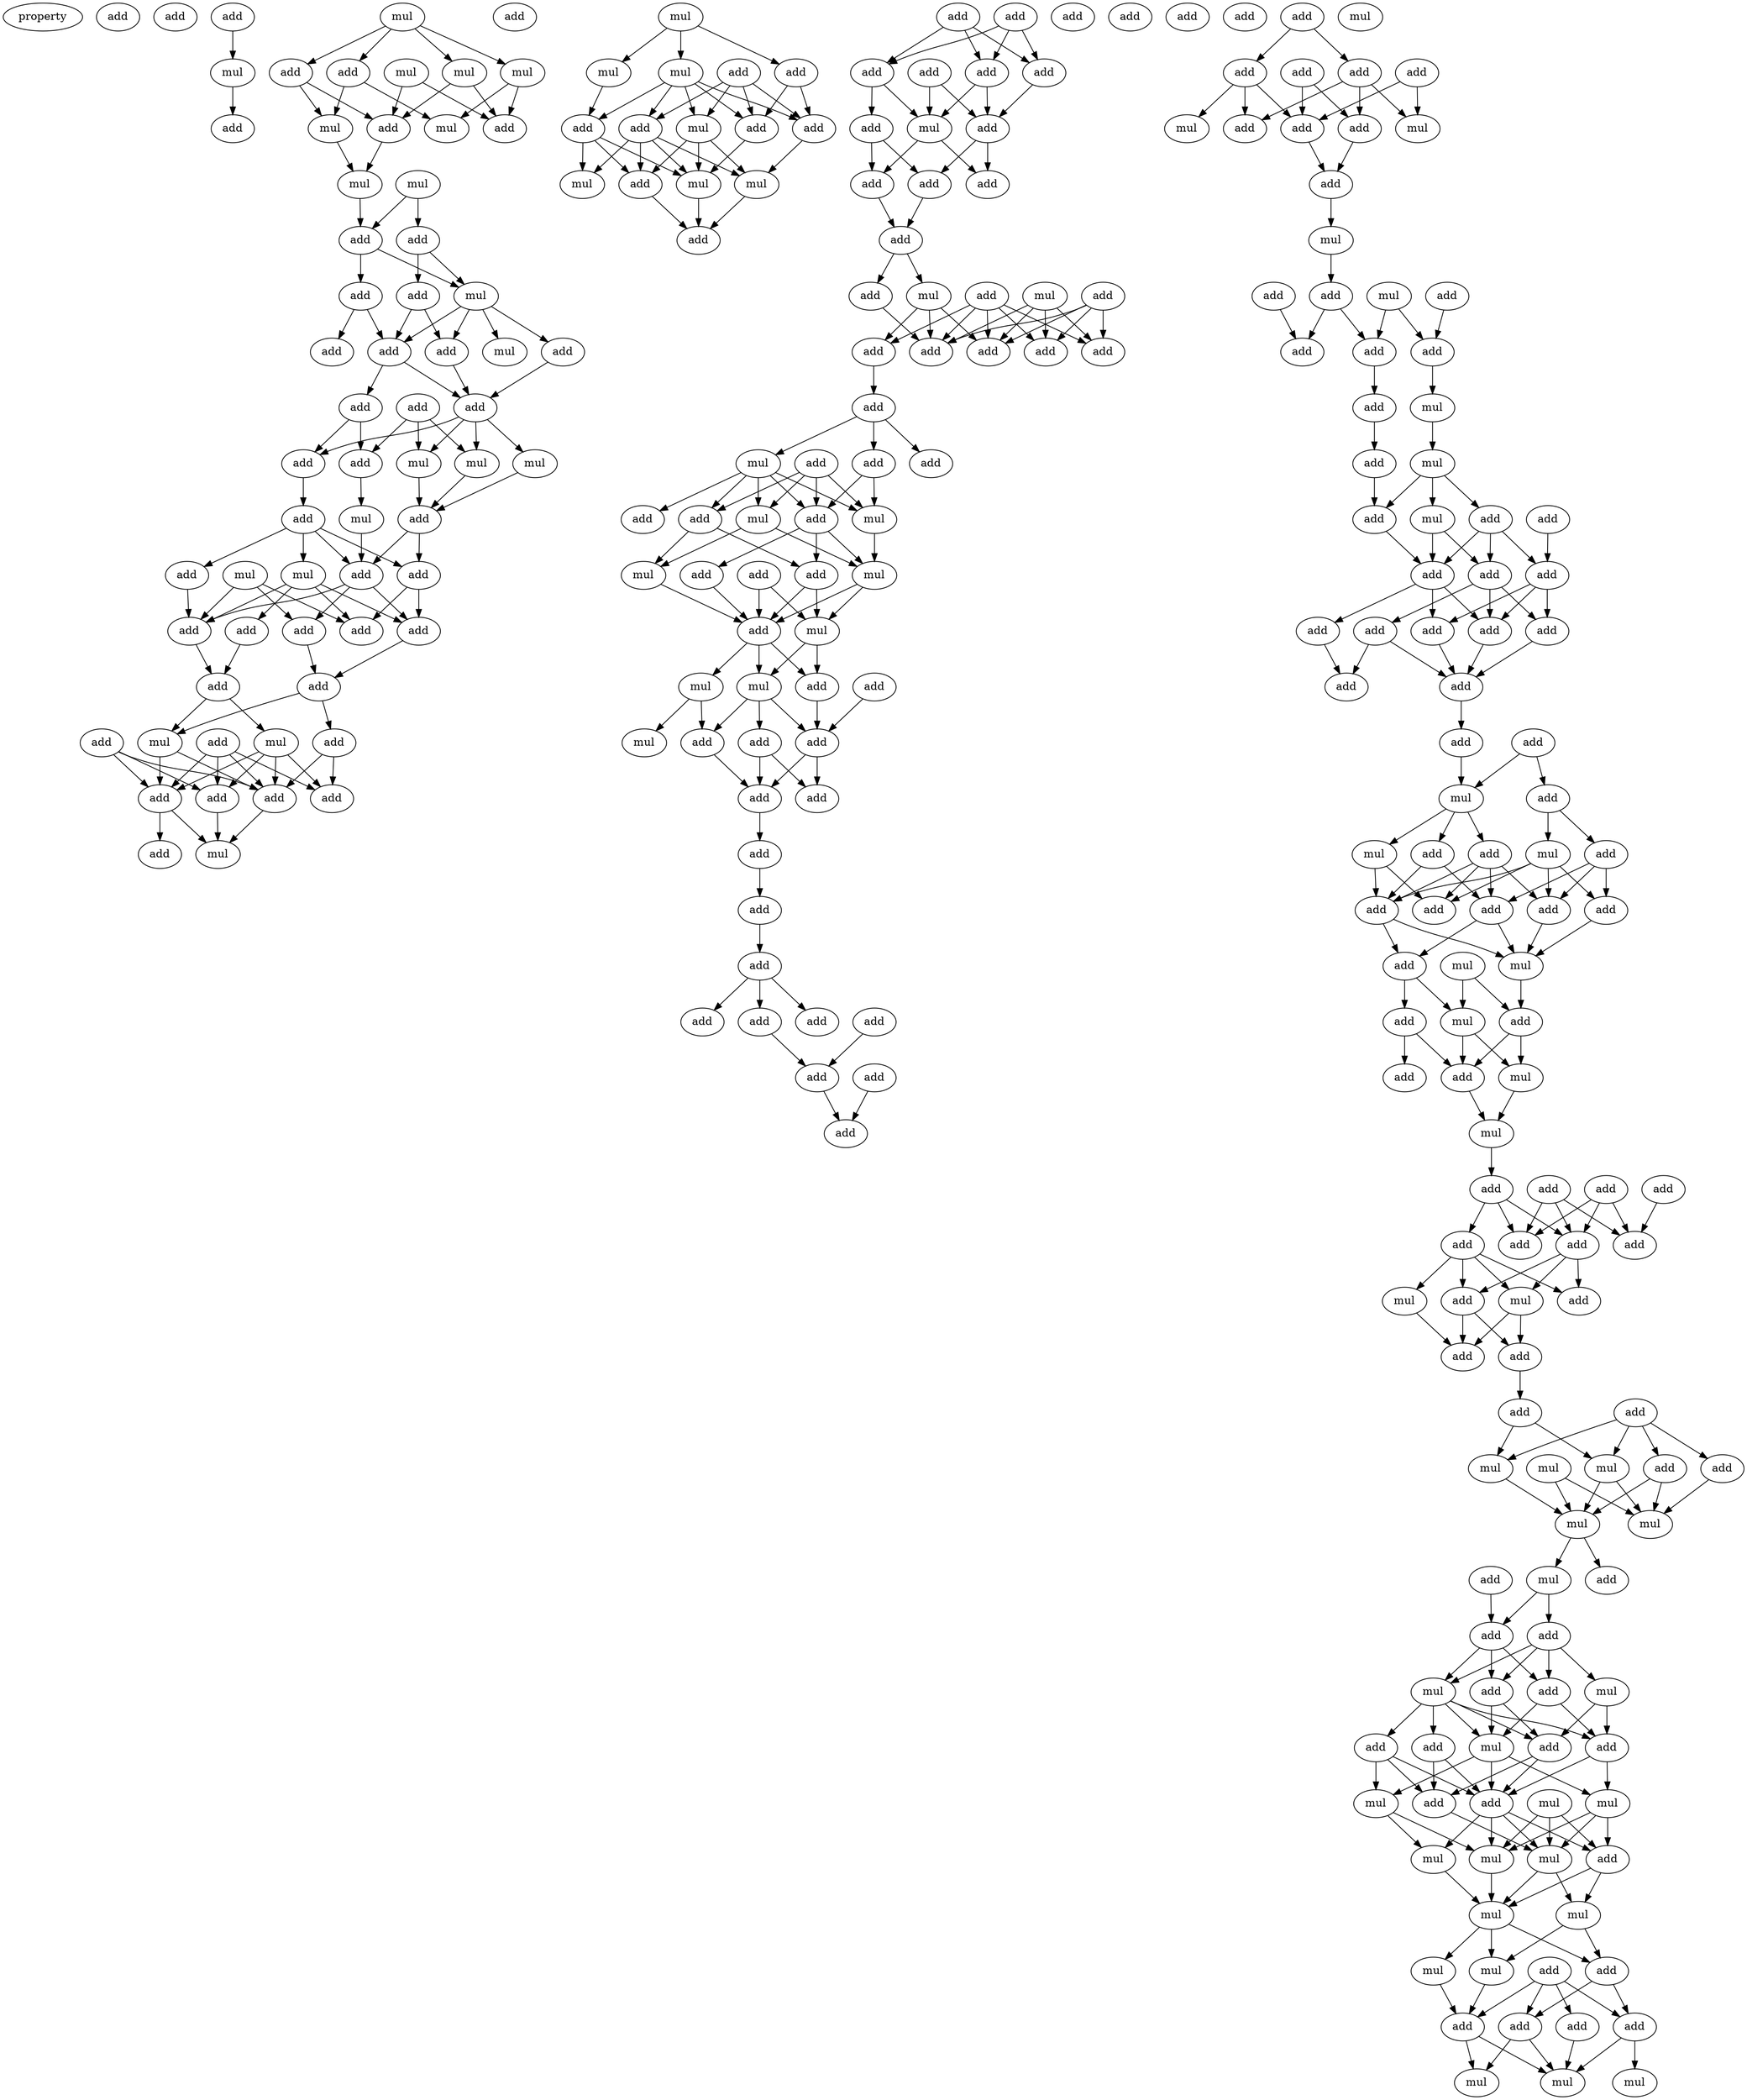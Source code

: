 digraph {
    node [fontcolor=black]
    property [mul=2,lf=1.1]
    0 [ label = add ];
    1 [ label = add ];
    2 [ label = add ];
    3 [ label = mul ];
    4 [ label = add ];
    5 [ label = mul ];
    6 [ label = mul ];
    7 [ label = mul ];
    8 [ label = mul ];
    9 [ label = add ];
    10 [ label = add ];
    11 [ label = mul ];
    12 [ label = add ];
    13 [ label = add ];
    14 [ label = mul ];
    15 [ label = mul ];
    16 [ label = mul ];
    17 [ label = add ];
    18 [ label = add ];
    19 [ label = add ];
    20 [ label = mul ];
    21 [ label = add ];
    22 [ label = add ];
    23 [ label = mul ];
    24 [ label = add ];
    25 [ label = add ];
    26 [ label = add ];
    27 [ label = add ];
    28 [ label = add ];
    29 [ label = add ];
    30 [ label = add ];
    31 [ label = mul ];
    32 [ label = mul ];
    33 [ label = add ];
    34 [ label = mul ];
    35 [ label = add ];
    36 [ label = mul ];
    37 [ label = add ];
    38 [ label = add ];
    39 [ label = mul ];
    40 [ label = add ];
    41 [ label = add ];
    42 [ label = add ];
    43 [ label = mul ];
    44 [ label = add ];
    45 [ label = add ];
    46 [ label = add ];
    47 [ label = add ];
    48 [ label = add ];
    49 [ label = add ];
    50 [ label = add ];
    51 [ label = add ];
    52 [ label = add ];
    53 [ label = mul ];
    54 [ label = mul ];
    55 [ label = add ];
    56 [ label = add ];
    57 [ label = add ];
    58 [ label = add ];
    59 [ label = add ];
    60 [ label = mul ];
    61 [ label = add ];
    62 [ label = mul ];
    63 [ label = mul ];
    64 [ label = mul ];
    65 [ label = add ];
    66 [ label = add ];
    67 [ label = add ];
    68 [ label = mul ];
    69 [ label = add ];
    70 [ label = add ];
    71 [ label = add ];
    72 [ label = mul ];
    73 [ label = add ];
    74 [ label = mul ];
    75 [ label = mul ];
    76 [ label = add ];
    77 [ label = add ];
    78 [ label = add ];
    79 [ label = add ];
    80 [ label = add ];
    81 [ label = add ];
    82 [ label = add ];
    83 [ label = add ];
    84 [ label = add ];
    85 [ label = add ];
    86 [ label = mul ];
    87 [ label = add ];
    88 [ label = add ];
    89 [ label = add ];
    90 [ label = add ];
    91 [ label = add ];
    92 [ label = add ];
    93 [ label = mul ];
    94 [ label = add ];
    95 [ label = mul ];
    96 [ label = add ];
    97 [ label = add ];
    98 [ label = add ];
    99 [ label = add ];
    100 [ label = add ];
    101 [ label = add ];
    102 [ label = add ];
    103 [ label = add ];
    104 [ label = mul ];
    105 [ label = add ];
    106 [ label = add ];
    107 [ label = add ];
    108 [ label = mul ];
    109 [ label = add ];
    110 [ label = add ];
    111 [ label = mul ];
    112 [ label = mul ];
    113 [ label = add ];
    114 [ label = add ];
    115 [ label = add ];
    116 [ label = mul ];
    117 [ label = mul ];
    118 [ label = add ];
    119 [ label = mul ];
    120 [ label = add ];
    121 [ label = mul ];
    122 [ label = add ];
    123 [ label = mul ];
    124 [ label = add ];
    125 [ label = add ];
    126 [ label = add ];
    127 [ label = add ];
    128 [ label = add ];
    129 [ label = add ];
    130 [ label = add ];
    131 [ label = add ];
    132 [ label = add ];
    133 [ label = add ];
    134 [ label = add ];
    135 [ label = add ];
    136 [ label = add ];
    137 [ label = add ];
    138 [ label = add ];
    139 [ label = add ];
    140 [ label = add ];
    141 [ label = add ];
    142 [ label = add ];
    143 [ label = add ];
    144 [ label = add ];
    145 [ label = add ];
    146 [ label = add ];
    147 [ label = mul ];
    148 [ label = add ];
    149 [ label = add ];
    150 [ label = mul ];
    151 [ label = add ];
    152 [ label = mul ];
    153 [ label = add ];
    154 [ label = add ];
    155 [ label = add ];
    156 [ label = mul ];
    157 [ label = add ];
    158 [ label = add ];
    159 [ label = add ];
    160 [ label = mul ];
    161 [ label = add ];
    162 [ label = add ];
    163 [ label = mul ];
    164 [ label = mul ];
    165 [ label = add ];
    166 [ label = add ];
    167 [ label = add ];
    168 [ label = add ];
    169 [ label = add ];
    170 [ label = add ];
    171 [ label = add ];
    172 [ label = add ];
    173 [ label = add ];
    174 [ label = add ];
    175 [ label = add ];
    176 [ label = add ];
    177 [ label = add ];
    178 [ label = add ];
    179 [ label = add ];
    180 [ label = add ];
    181 [ label = mul ];
    182 [ label = add ];
    183 [ label = mul ];
    184 [ label = add ];
    185 [ label = add ];
    186 [ label = mul ];
    187 [ label = add ];
    188 [ label = add ];
    189 [ label = add ];
    190 [ label = add ];
    191 [ label = add ];
    192 [ label = mul ];
    193 [ label = add ];
    194 [ label = mul ];
    195 [ label = mul ];
    196 [ label = add ];
    197 [ label = add ];
    198 [ label = add ];
    199 [ label = add ];
    200 [ label = mul ];
    201 [ label = mul ];
    202 [ label = add ];
    203 [ label = add ];
    204 [ label = add ];
    205 [ label = mul ];
    206 [ label = add ];
    207 [ label = add ];
    208 [ label = add ];
    209 [ label = add ];
    210 [ label = add ];
    211 [ label = mul ];
    212 [ label = add ];
    213 [ label = mul ];
    214 [ label = add ];
    215 [ label = add ];
    216 [ label = add ];
    217 [ label = add ];
    218 [ label = add ];
    219 [ label = mul ];
    220 [ label = mul ];
    221 [ label = add ];
    222 [ label = add ];
    223 [ label = mul ];
    224 [ label = mul ];
    225 [ label = mul ];
    226 [ label = add ];
    227 [ label = add ];
    228 [ label = mul ];
    229 [ label = add ];
    230 [ label = add ];
    231 [ label = mul ];
    232 [ label = add ];
    233 [ label = add ];
    234 [ label = mul ];
    235 [ label = add ];
    236 [ label = mul ];
    237 [ label = add ];
    238 [ label = add ];
    239 [ label = add ];
    240 [ label = mul ];
    241 [ label = mul ];
    242 [ label = mul ];
    243 [ label = add ];
    244 [ label = add ];
    245 [ label = mul ];
    246 [ label = mul ];
    247 [ label = mul ];
    248 [ label = add ];
    249 [ label = mul ];
    250 [ label = mul ];
    251 [ label = add ];
    252 [ label = add ];
    253 [ label = mul ];
    254 [ label = mul ];
    255 [ label = add ];
    256 [ label = add ];
    257 [ label = add ];
    258 [ label = add ];
    259 [ label = mul ];
    260 [ label = mul ];
    261 [ label = mul ];
    2 -> 3 [ name = 0 ];
    3 -> 4 [ name = 1 ];
    5 -> 6 [ name = 2 ];
    5 -> 7 [ name = 3 ];
    5 -> 9 [ name = 4 ];
    5 -> 10 [ name = 5 ];
    6 -> 13 [ name = 6 ];
    6 -> 14 [ name = 7 ];
    7 -> 12 [ name = 8 ];
    7 -> 13 [ name = 9 ];
    8 -> 12 [ name = 10 ];
    8 -> 13 [ name = 11 ];
    9 -> 11 [ name = 12 ];
    9 -> 14 [ name = 13 ];
    10 -> 11 [ name = 14 ];
    10 -> 12 [ name = 15 ];
    11 -> 15 [ name = 16 ];
    12 -> 15 [ name = 17 ];
    15 -> 18 [ name = 18 ];
    16 -> 17 [ name = 19 ];
    16 -> 18 [ name = 20 ];
    17 -> 20 [ name = 21 ];
    17 -> 21 [ name = 22 ];
    18 -> 20 [ name = 23 ];
    18 -> 22 [ name = 24 ];
    20 -> 23 [ name = 25 ];
    20 -> 24 [ name = 26 ];
    20 -> 26 [ name = 27 ];
    20 -> 27 [ name = 28 ];
    21 -> 24 [ name = 29 ];
    21 -> 27 [ name = 30 ];
    22 -> 24 [ name = 31 ];
    22 -> 25 [ name = 32 ];
    24 -> 29 [ name = 33 ];
    24 -> 30 [ name = 34 ];
    26 -> 30 [ name = 35 ];
    27 -> 30 [ name = 36 ];
    28 -> 31 [ name = 37 ];
    28 -> 34 [ name = 38 ];
    28 -> 35 [ name = 39 ];
    29 -> 33 [ name = 40 ];
    29 -> 35 [ name = 41 ];
    30 -> 31 [ name = 42 ];
    30 -> 32 [ name = 43 ];
    30 -> 33 [ name = 44 ];
    30 -> 34 [ name = 45 ];
    31 -> 37 [ name = 46 ];
    32 -> 37 [ name = 47 ];
    33 -> 38 [ name = 48 ];
    34 -> 37 [ name = 49 ];
    35 -> 36 [ name = 50 ];
    36 -> 40 [ name = 51 ];
    37 -> 40 [ name = 52 ];
    37 -> 42 [ name = 53 ];
    38 -> 39 [ name = 54 ];
    38 -> 40 [ name = 55 ];
    38 -> 41 [ name = 56 ];
    38 -> 42 [ name = 57 ];
    39 -> 44 [ name = 58 ];
    39 -> 45 [ name = 59 ];
    39 -> 46 [ name = 60 ];
    39 -> 48 [ name = 61 ];
    40 -> 45 [ name = 62 ];
    40 -> 46 [ name = 63 ];
    40 -> 47 [ name = 64 ];
    41 -> 46 [ name = 65 ];
    42 -> 45 [ name = 66 ];
    42 -> 48 [ name = 67 ];
    43 -> 46 [ name = 68 ];
    43 -> 47 [ name = 69 ];
    43 -> 48 [ name = 70 ];
    44 -> 49 [ name = 71 ];
    45 -> 50 [ name = 72 ];
    46 -> 49 [ name = 73 ];
    47 -> 50 [ name = 74 ];
    49 -> 53 [ name = 75 ];
    49 -> 54 [ name = 76 ];
    50 -> 51 [ name = 77 ];
    50 -> 53 [ name = 78 ];
    51 -> 56 [ name = 79 ];
    51 -> 57 [ name = 80 ];
    52 -> 57 [ name = 81 ];
    52 -> 58 [ name = 82 ];
    52 -> 59 [ name = 83 ];
    53 -> 57 [ name = 84 ];
    53 -> 58 [ name = 85 ];
    54 -> 56 [ name = 86 ];
    54 -> 57 [ name = 87 ];
    54 -> 58 [ name = 88 ];
    54 -> 59 [ name = 89 ];
    55 -> 56 [ name = 90 ];
    55 -> 57 [ name = 91 ];
    55 -> 58 [ name = 92 ];
    55 -> 59 [ name = 93 ];
    57 -> 60 [ name = 94 ];
    58 -> 60 [ name = 95 ];
    58 -> 61 [ name = 96 ];
    59 -> 60 [ name = 97 ];
    62 -> 63 [ name = 98 ];
    62 -> 64 [ name = 99 ];
    62 -> 65 [ name = 100 ];
    63 -> 69 [ name = 101 ];
    64 -> 67 [ name = 102 ];
    64 -> 68 [ name = 103 ];
    64 -> 69 [ name = 104 ];
    64 -> 70 [ name = 105 ];
    64 -> 71 [ name = 106 ];
    65 -> 67 [ name = 107 ];
    65 -> 70 [ name = 108 ];
    66 -> 67 [ name = 109 ];
    66 -> 68 [ name = 110 ];
    66 -> 70 [ name = 111 ];
    66 -> 71 [ name = 112 ];
    67 -> 74 [ name = 113 ];
    68 -> 72 [ name = 114 ];
    68 -> 73 [ name = 115 ];
    68 -> 74 [ name = 116 ];
    69 -> 72 [ name = 117 ];
    69 -> 73 [ name = 118 ];
    69 -> 75 [ name = 119 ];
    70 -> 72 [ name = 120 ];
    71 -> 72 [ name = 121 ];
    71 -> 73 [ name = 122 ];
    71 -> 74 [ name = 123 ];
    71 -> 75 [ name = 124 ];
    72 -> 76 [ name = 125 ];
    73 -> 76 [ name = 126 ];
    74 -> 76 [ name = 127 ];
    77 -> 81 [ name = 128 ];
    77 -> 82 [ name = 129 ];
    77 -> 83 [ name = 130 ];
    78 -> 81 [ name = 131 ];
    78 -> 82 [ name = 132 ];
    78 -> 83 [ name = 133 ];
    79 -> 85 [ name = 134 ];
    79 -> 86 [ name = 135 ];
    81 -> 84 [ name = 136 ];
    81 -> 86 [ name = 137 ];
    82 -> 85 [ name = 138 ];
    83 -> 85 [ name = 139 ];
    83 -> 86 [ name = 140 ];
    84 -> 88 [ name = 141 ];
    84 -> 89 [ name = 142 ];
    85 -> 87 [ name = 143 ];
    85 -> 89 [ name = 144 ];
    86 -> 87 [ name = 145 ];
    86 -> 88 [ name = 146 ];
    88 -> 90 [ name = 147 ];
    89 -> 90 [ name = 148 ];
    90 -> 93 [ name = 149 ];
    90 -> 94 [ name = 150 ];
    92 -> 97 [ name = 151 ];
    92 -> 99 [ name = 152 ];
    92 -> 100 [ name = 153 ];
    92 -> 101 [ name = 154 ];
    93 -> 97 [ name = 155 ];
    93 -> 98 [ name = 156 ];
    93 -> 101 [ name = 157 ];
    94 -> 97 [ name = 158 ];
    95 -> 97 [ name = 159 ];
    95 -> 99 [ name = 160 ];
    95 -> 100 [ name = 161 ];
    95 -> 101 [ name = 162 ];
    96 -> 97 [ name = 163 ];
    96 -> 98 [ name = 164 ];
    96 -> 99 [ name = 165 ];
    96 -> 100 [ name = 166 ];
    96 -> 101 [ name = 167 ];
    98 -> 102 [ name = 168 ];
    102 -> 103 [ name = 169 ];
    102 -> 104 [ name = 170 ];
    102 -> 106 [ name = 171 ];
    103 -> 108 [ name = 172 ];
    103 -> 109 [ name = 173 ];
    104 -> 107 [ name = 174 ];
    104 -> 108 [ name = 175 ];
    104 -> 109 [ name = 176 ];
    104 -> 110 [ name = 177 ];
    104 -> 111 [ name = 178 ];
    105 -> 108 [ name = 179 ];
    105 -> 109 [ name = 180 ];
    105 -> 110 [ name = 181 ];
    105 -> 111 [ name = 182 ];
    108 -> 112 [ name = 183 ];
    109 -> 112 [ name = 184 ];
    109 -> 114 [ name = 185 ];
    109 -> 115 [ name = 186 ];
    110 -> 115 [ name = 187 ];
    110 -> 116 [ name = 188 ];
    111 -> 112 [ name = 189 ];
    111 -> 116 [ name = 190 ];
    112 -> 117 [ name = 191 ];
    112 -> 118 [ name = 192 ];
    113 -> 117 [ name = 193 ];
    113 -> 118 [ name = 194 ];
    114 -> 118 [ name = 195 ];
    115 -> 117 [ name = 196 ];
    115 -> 118 [ name = 197 ];
    116 -> 118 [ name = 198 ];
    117 -> 120 [ name = 199 ];
    117 -> 121 [ name = 200 ];
    118 -> 119 [ name = 201 ];
    118 -> 120 [ name = 202 ];
    118 -> 121 [ name = 203 ];
    119 -> 123 [ name = 204 ];
    119 -> 124 [ name = 205 ];
    120 -> 126 [ name = 206 ];
    121 -> 124 [ name = 207 ];
    121 -> 125 [ name = 208 ];
    121 -> 126 [ name = 209 ];
    122 -> 126 [ name = 210 ];
    124 -> 128 [ name = 211 ];
    125 -> 127 [ name = 212 ];
    125 -> 128 [ name = 213 ];
    126 -> 127 [ name = 214 ];
    126 -> 128 [ name = 215 ];
    128 -> 129 [ name = 216 ];
    129 -> 130 [ name = 217 ];
    130 -> 131 [ name = 218 ];
    131 -> 133 [ name = 219 ];
    131 -> 134 [ name = 220 ];
    131 -> 135 [ name = 221 ];
    132 -> 137 [ name = 222 ];
    134 -> 137 [ name = 223 ];
    136 -> 138 [ name = 224 ];
    137 -> 138 [ name = 225 ];
    141 -> 142 [ name = 226 ];
    141 -> 143 [ name = 227 ];
    142 -> 146 [ name = 228 ];
    142 -> 147 [ name = 229 ];
    142 -> 149 [ name = 230 ];
    143 -> 146 [ name = 231 ];
    143 -> 148 [ name = 232 ];
    143 -> 150 [ name = 233 ];
    144 -> 148 [ name = 234 ];
    144 -> 149 [ name = 235 ];
    145 -> 149 [ name = 236 ];
    145 -> 150 [ name = 237 ];
    148 -> 151 [ name = 238 ];
    149 -> 151 [ name = 239 ];
    151 -> 152 [ name = 240 ];
    152 -> 155 [ name = 241 ];
    153 -> 158 [ name = 242 ];
    154 -> 157 [ name = 243 ];
    155 -> 157 [ name = 244 ];
    155 -> 159 [ name = 245 ];
    156 -> 158 [ name = 246 ];
    156 -> 159 [ name = 247 ];
    158 -> 160 [ name = 248 ];
    159 -> 161 [ name = 249 ];
    160 -> 163 [ name = 250 ];
    161 -> 162 [ name = 251 ];
    162 -> 167 [ name = 252 ];
    163 -> 164 [ name = 253 ];
    163 -> 166 [ name = 254 ];
    163 -> 167 [ name = 255 ];
    164 -> 168 [ name = 256 ];
    164 -> 170 [ name = 257 ];
    165 -> 169 [ name = 258 ];
    166 -> 168 [ name = 259 ];
    166 -> 169 [ name = 260 ];
    166 -> 170 [ name = 261 ];
    167 -> 168 [ name = 262 ];
    168 -> 171 [ name = 263 ];
    168 -> 172 [ name = 264 ];
    168 -> 175 [ name = 265 ];
    169 -> 171 [ name = 266 ];
    169 -> 173 [ name = 267 ];
    169 -> 175 [ name = 268 ];
    170 -> 171 [ name = 269 ];
    170 -> 173 [ name = 270 ];
    170 -> 174 [ name = 271 ];
    171 -> 176 [ name = 272 ];
    172 -> 177 [ name = 273 ];
    173 -> 176 [ name = 274 ];
    174 -> 176 [ name = 275 ];
    174 -> 177 [ name = 276 ];
    175 -> 176 [ name = 277 ];
    176 -> 179 [ name = 278 ];
    178 -> 180 [ name = 279 ];
    178 -> 181 [ name = 280 ];
    179 -> 181 [ name = 281 ];
    180 -> 183 [ name = 282 ];
    180 -> 184 [ name = 283 ];
    181 -> 182 [ name = 284 ];
    181 -> 185 [ name = 285 ];
    181 -> 186 [ name = 286 ];
    182 -> 189 [ name = 287 ];
    182 -> 191 [ name = 288 ];
    183 -> 187 [ name = 289 ];
    183 -> 188 [ name = 290 ];
    183 -> 190 [ name = 291 ];
    183 -> 191 [ name = 292 ];
    184 -> 187 [ name = 293 ];
    184 -> 188 [ name = 294 ];
    184 -> 189 [ name = 295 ];
    185 -> 188 [ name = 296 ];
    185 -> 189 [ name = 297 ];
    185 -> 190 [ name = 298 ];
    185 -> 191 [ name = 299 ];
    186 -> 190 [ name = 300 ];
    186 -> 191 [ name = 301 ];
    187 -> 194 [ name = 302 ];
    188 -> 194 [ name = 303 ];
    189 -> 193 [ name = 304 ];
    189 -> 194 [ name = 305 ];
    191 -> 193 [ name = 306 ];
    191 -> 194 [ name = 307 ];
    192 -> 195 [ name = 308 ];
    192 -> 197 [ name = 309 ];
    193 -> 195 [ name = 310 ];
    193 -> 196 [ name = 311 ];
    194 -> 197 [ name = 312 ];
    195 -> 199 [ name = 313 ];
    195 -> 200 [ name = 314 ];
    196 -> 198 [ name = 315 ];
    196 -> 199 [ name = 316 ];
    197 -> 199 [ name = 317 ];
    197 -> 200 [ name = 318 ];
    199 -> 201 [ name = 319 ];
    200 -> 201 [ name = 320 ];
    201 -> 203 [ name = 321 ];
    202 -> 207 [ name = 322 ];
    202 -> 208 [ name = 323 ];
    202 -> 209 [ name = 324 ];
    203 -> 208 [ name = 325 ];
    203 -> 209 [ name = 326 ];
    203 -> 210 [ name = 327 ];
    204 -> 207 [ name = 328 ];
    206 -> 207 [ name = 329 ];
    206 -> 208 [ name = 330 ];
    206 -> 209 [ name = 331 ];
    209 -> 212 [ name = 332 ];
    209 -> 213 [ name = 333 ];
    209 -> 214 [ name = 334 ];
    210 -> 211 [ name = 335 ];
    210 -> 212 [ name = 336 ];
    210 -> 213 [ name = 337 ];
    210 -> 214 [ name = 338 ];
    211 -> 216 [ name = 339 ];
    212 -> 215 [ name = 340 ];
    212 -> 216 [ name = 341 ];
    213 -> 215 [ name = 342 ];
    213 -> 216 [ name = 343 ];
    215 -> 217 [ name = 344 ];
    217 -> 220 [ name = 345 ];
    217 -> 223 [ name = 346 ];
    218 -> 220 [ name = 347 ];
    218 -> 221 [ name = 348 ];
    218 -> 222 [ name = 349 ];
    218 -> 223 [ name = 350 ];
    219 -> 224 [ name = 351 ];
    219 -> 225 [ name = 352 ];
    220 -> 225 [ name = 353 ];
    221 -> 224 [ name = 354 ];
    221 -> 225 [ name = 355 ];
    222 -> 224 [ name = 356 ];
    223 -> 224 [ name = 357 ];
    223 -> 225 [ name = 358 ];
    225 -> 226 [ name = 359 ];
    225 -> 228 [ name = 360 ];
    227 -> 229 [ name = 361 ];
    228 -> 229 [ name = 362 ];
    228 -> 230 [ name = 363 ];
    229 -> 231 [ name = 364 ];
    229 -> 232 [ name = 365 ];
    229 -> 233 [ name = 366 ];
    230 -> 231 [ name = 367 ];
    230 -> 232 [ name = 368 ];
    230 -> 233 [ name = 369 ];
    230 -> 234 [ name = 370 ];
    231 -> 235 [ name = 371 ];
    231 -> 236 [ name = 372 ];
    231 -> 237 [ name = 373 ];
    231 -> 238 [ name = 374 ];
    231 -> 239 [ name = 375 ];
    232 -> 235 [ name = 376 ];
    232 -> 236 [ name = 377 ];
    233 -> 236 [ name = 378 ];
    233 -> 237 [ name = 379 ];
    234 -> 235 [ name = 380 ];
    234 -> 237 [ name = 381 ];
    235 -> 243 [ name = 382 ];
    235 -> 244 [ name = 383 ];
    236 -> 240 [ name = 384 ];
    236 -> 242 [ name = 385 ];
    236 -> 243 [ name = 386 ];
    237 -> 240 [ name = 387 ];
    237 -> 243 [ name = 388 ];
    238 -> 242 [ name = 389 ];
    238 -> 243 [ name = 390 ];
    238 -> 244 [ name = 391 ];
    239 -> 243 [ name = 392 ];
    239 -> 244 [ name = 393 ];
    240 -> 245 [ name = 394 ];
    240 -> 247 [ name = 395 ];
    240 -> 248 [ name = 396 ];
    241 -> 245 [ name = 397 ];
    241 -> 247 [ name = 398 ];
    241 -> 248 [ name = 399 ];
    242 -> 245 [ name = 400 ];
    242 -> 246 [ name = 401 ];
    243 -> 245 [ name = 402 ];
    243 -> 246 [ name = 403 ];
    243 -> 247 [ name = 404 ];
    243 -> 248 [ name = 405 ];
    244 -> 247 [ name = 406 ];
    245 -> 249 [ name = 407 ];
    246 -> 249 [ name = 408 ];
    247 -> 249 [ name = 409 ];
    247 -> 250 [ name = 410 ];
    248 -> 249 [ name = 411 ];
    248 -> 250 [ name = 412 ];
    249 -> 252 [ name = 413 ];
    249 -> 253 [ name = 414 ];
    249 -> 254 [ name = 415 ];
    250 -> 252 [ name = 416 ];
    250 -> 254 [ name = 417 ];
    251 -> 255 [ name = 418 ];
    251 -> 256 [ name = 419 ];
    251 -> 257 [ name = 420 ];
    251 -> 258 [ name = 421 ];
    252 -> 256 [ name = 422 ];
    252 -> 257 [ name = 423 ];
    253 -> 258 [ name = 424 ];
    254 -> 258 [ name = 425 ];
    255 -> 259 [ name = 426 ];
    256 -> 259 [ name = 427 ];
    256 -> 260 [ name = 428 ];
    257 -> 259 [ name = 429 ];
    257 -> 261 [ name = 430 ];
    258 -> 259 [ name = 431 ];
    258 -> 261 [ name = 432 ];
}
